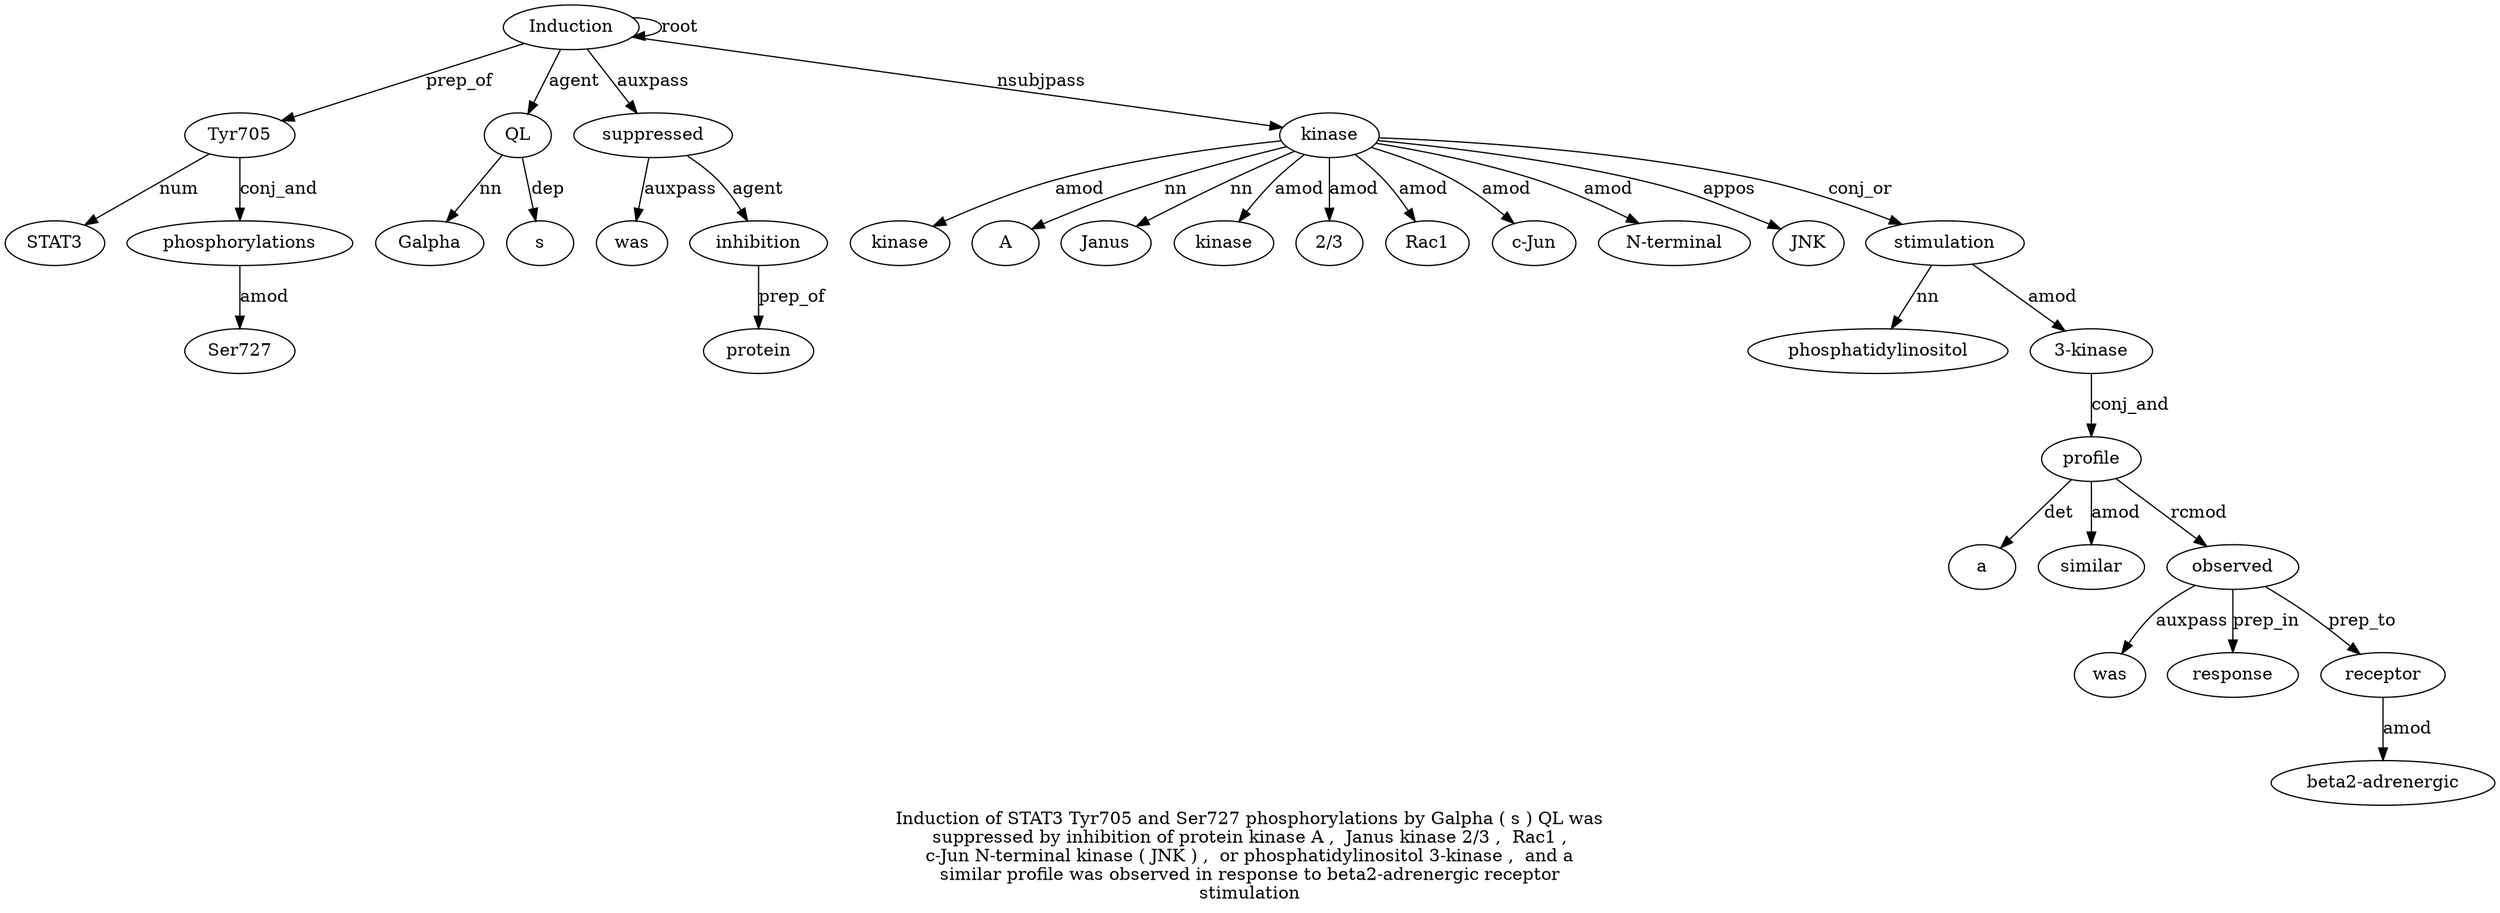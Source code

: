 digraph "Induction of STAT3 Tyr705 and Ser727 phosphorylations by Galpha ( s ) QL was suppressed by inhibition of protein kinase A ,  Janus kinase 2/3 ,  Rac1 ,  c-Jun N-terminal kinase ( JNK ) ,  or phosphatidylinositol 3-kinase ,  and a similar profile was observed in response to beta2-adrenergic receptor stimulation" {
label="Induction of STAT3 Tyr705 and Ser727 phosphorylations by Galpha ( s ) QL was
suppressed by inhibition of protein kinase A ,  Janus kinase 2/3 ,  Rac1 ,
c-Jun N-terminal kinase ( JNK ) ,  or phosphatidylinositol 3-kinase ,  and a
similar profile was observed in response to beta2-adrenergic receptor
stimulation";
Induction1 [style=filled, fillcolor=white, label=Induction];
Induction1 -> Induction1  [label=root];
Tyr7054 [style=filled, fillcolor=white, label=Tyr705];
STAT3 [style=filled, fillcolor=white, label=STAT3];
Tyr7054 -> STAT3  [label=num];
Induction1 -> Tyr7054  [label=prep_of];
phosphorylations7 [style=filled, fillcolor=white, label=phosphorylations];
Ser7276 [style=filled, fillcolor=white, label=Ser727];
phosphorylations7 -> Ser7276  [label=amod];
Tyr7054 -> phosphorylations7  [label=conj_and];
QL13 [style=filled, fillcolor=white, label=QL];
Galpha9 [style=filled, fillcolor=white, label=Galpha];
QL13 -> Galpha9  [label=nn];
s11 [style=filled, fillcolor=white, label=s];
QL13 -> s11  [label=dep];
Induction1 -> QL13  [label=agent];
suppressed15 [style=filled, fillcolor=white, label=suppressed];
was14 [style=filled, fillcolor=white, label=was];
suppressed15 -> was14  [label=auxpass];
Induction1 -> suppressed15  [label=auxpass];
inhibition17 [style=filled, fillcolor=white, label=inhibition];
suppressed15 -> inhibition17  [label=agent];
protein19 [style=filled, fillcolor=white, label=protein];
inhibition17 -> protein19  [label=prep_of];
kinase31 [style=filled, fillcolor=white, label=kinase];
kinase20 [style=filled, fillcolor=white, label=kinase];
kinase31 -> kinase20  [label=amod];
A21 [style=filled, fillcolor=white, label=A];
kinase31 -> A21  [label=nn];
Janus23 [style=filled, fillcolor=white, label=Janus];
kinase31 -> Janus23  [label=nn];
kinase24 [style=filled, fillcolor=white, label=kinase];
kinase31 -> kinase24  [label=amod];
"2/325" [style=filled, fillcolor=white, label="2/3"];
kinase31 -> "2/325"  [label=amod];
Rac127 [style=filled, fillcolor=white, label=Rac1];
kinase31 -> Rac127  [label=amod];
"c-Jun29" [style=filled, fillcolor=white, label="c-Jun"];
kinase31 -> "c-Jun29"  [label=amod];
"N-terminal30" [style=filled, fillcolor=white, label="N-terminal"];
kinase31 -> "N-terminal30"  [label=amod];
Induction1 -> kinase31  [label=nsubjpass];
JNK33 [style=filled, fillcolor=white, label=JNK];
kinase31 -> JNK33  [label=appos];
stimulation51 [style=filled, fillcolor=white, label=stimulation];
phosphatidylinositol37 [style=filled, fillcolor=white, label=phosphatidylinositol];
stimulation51 -> phosphatidylinositol37  [label=nn];
"3-kinase8" [style=filled, fillcolor=white, label="3-kinase"];
stimulation51 -> "3-kinase8"  [label=amod];
profile43 [style=filled, fillcolor=white, label=profile];
a41 [style=filled, fillcolor=white, label=a];
profile43 -> a41  [label=det];
similar42 [style=filled, fillcolor=white, label=similar];
profile43 -> similar42  [label=amod];
"3-kinase8" -> profile43  [label=conj_and];
observed45 [style=filled, fillcolor=white, label=observed];
was44 [style=filled, fillcolor=white, label=was];
observed45 -> was44  [label=auxpass];
profile43 -> observed45  [label=rcmod];
response47 [style=filled, fillcolor=white, label=response];
observed45 -> response47  [label=prep_in];
receptor50 [style=filled, fillcolor=white, label=receptor];
"beta2-adrenergic49" [style=filled, fillcolor=white, label="beta2-adrenergic"];
receptor50 -> "beta2-adrenergic49"  [label=amod];
observed45 -> receptor50  [label=prep_to];
kinase31 -> stimulation51  [label=conj_or];
}
